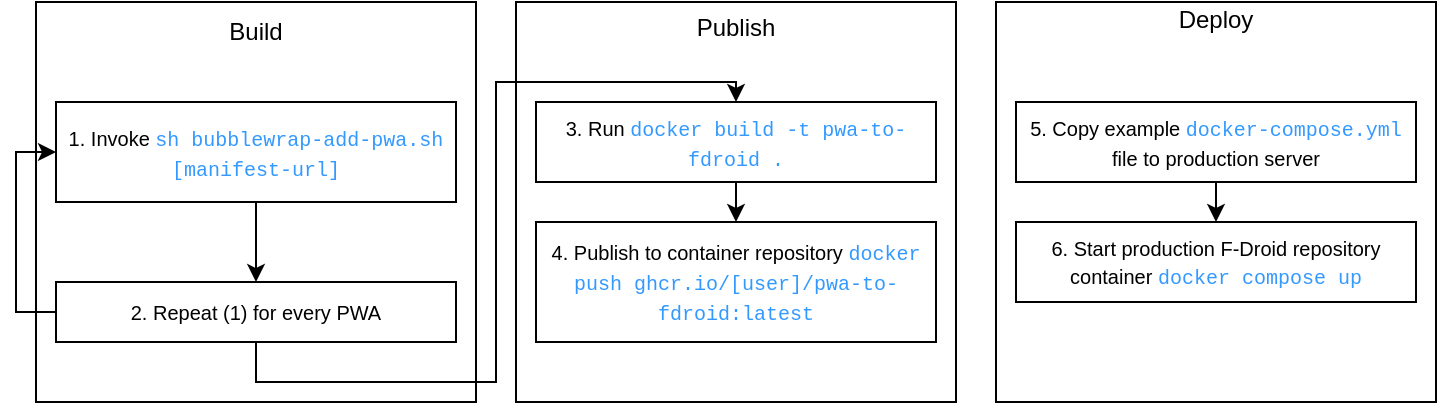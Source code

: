 <mxfile version="24.7.16">
  <diagram name="Page-1" id="TbRAq4eD3knTytK-N8-4">
    <mxGraphModel dx="954" dy="528" grid="1" gridSize="10" guides="1" tooltips="1" connect="1" arrows="1" fold="1" page="1" pageScale="1" pageWidth="850" pageHeight="1100" math="0" shadow="0">
      <root>
        <mxCell id="0" />
        <mxCell id="1" parent="0" />
        <mxCell id="yiCK8C75R0NFqTvxXmpJ-7" value="" style="group" vertex="1" connectable="0" parent="1">
          <mxGeometry x="540" y="200" width="220" height="200" as="geometry" />
        </mxCell>
        <mxCell id="yiCK8C75R0NFqTvxXmpJ-8" value="" style="rounded=0;whiteSpace=wrap;html=1;" vertex="1" parent="yiCK8C75R0NFqTvxXmpJ-7">
          <mxGeometry width="220" height="200" as="geometry" />
        </mxCell>
        <mxCell id="yiCK8C75R0NFqTvxXmpJ-9" value="Deploy" style="text;html=1;align=center;verticalAlign=middle;whiteSpace=wrap;rounded=0;" vertex="1" parent="yiCK8C75R0NFqTvxXmpJ-7">
          <mxGeometry x="70" width="80" height="17.143" as="geometry" />
        </mxCell>
        <mxCell id="yiCK8C75R0NFqTvxXmpJ-21" style="edgeStyle=orthogonalEdgeStyle;rounded=0;orthogonalLoop=1;jettySize=auto;html=1;exitX=0.5;exitY=1;exitDx=0;exitDy=0;entryX=0.5;entryY=0;entryDx=0;entryDy=0;" edge="1" parent="yiCK8C75R0NFqTvxXmpJ-7" source="yiCK8C75R0NFqTvxXmpJ-19" target="yiCK8C75R0NFqTvxXmpJ-20">
          <mxGeometry relative="1" as="geometry" />
        </mxCell>
        <mxCell id="yiCK8C75R0NFqTvxXmpJ-19" value="&lt;font style=&quot;font-size: 10px;&quot;&gt;5. Copy example &lt;font color=&quot;#3399ff&quot; face=&quot;Courier New&quot;&gt;docker-compose.yml&lt;/font&gt; file to production server&lt;br&gt;&lt;/font&gt;" style="rounded=0;whiteSpace=wrap;html=1;" vertex="1" parent="yiCK8C75R0NFqTvxXmpJ-7">
          <mxGeometry x="10" y="50" width="200" height="40" as="geometry" />
        </mxCell>
        <mxCell id="yiCK8C75R0NFqTvxXmpJ-20" value="&lt;font style=&quot;font-size: 10px;&quot;&gt;6. Start production F-Droid repository container &lt;font face=&quot;Courier New&quot;&gt;&lt;font color=&quot;#3399ff&quot;&gt;docker compose up&lt;/font&gt;&lt;br&gt;&lt;/font&gt;&lt;/font&gt;" style="rounded=0;whiteSpace=wrap;html=1;" vertex="1" parent="yiCK8C75R0NFqTvxXmpJ-7">
          <mxGeometry x="10" y="110" width="200" height="40" as="geometry" />
        </mxCell>
        <mxCell id="yiCK8C75R0NFqTvxXmpJ-1" value="" style="rounded=0;whiteSpace=wrap;html=1;" vertex="1" parent="1">
          <mxGeometry x="60" y="200" width="220" height="200" as="geometry" />
        </mxCell>
        <mxCell id="yiCK8C75R0NFqTvxXmpJ-2" value="Build" style="text;html=1;align=center;verticalAlign=middle;whiteSpace=wrap;rounded=0;" vertex="1" parent="1">
          <mxGeometry x="130" y="200" width="80" height="30" as="geometry" />
        </mxCell>
        <mxCell id="yiCK8C75R0NFqTvxXmpJ-13" style="edgeStyle=orthogonalEdgeStyle;rounded=0;orthogonalLoop=1;jettySize=auto;html=1;exitX=0.5;exitY=1;exitDx=0;exitDy=0;" edge="1" parent="1" source="yiCK8C75R0NFqTvxXmpJ-10" target="yiCK8C75R0NFqTvxXmpJ-11">
          <mxGeometry relative="1" as="geometry" />
        </mxCell>
        <mxCell id="yiCK8C75R0NFqTvxXmpJ-10" value="&lt;font style=&quot;font-size: 10px;&quot;&gt;1. Invoke &lt;font color=&quot;#3399ff&quot; style=&quot;background-color: rgb(255, 255, 255); font-size: 10px;&quot; face=&quot;Courier New&quot;&gt;sh bubblewrap-add-pwa.sh [manifest-url]&lt;/font&gt;&lt;br&gt;&lt;/font&gt;" style="rounded=0;whiteSpace=wrap;html=1;" vertex="1" parent="1">
          <mxGeometry x="70" y="250" width="200" height="50" as="geometry" />
        </mxCell>
        <mxCell id="yiCK8C75R0NFqTvxXmpJ-14" style="edgeStyle=orthogonalEdgeStyle;rounded=0;orthogonalLoop=1;jettySize=auto;html=1;exitX=0;exitY=0.5;exitDx=0;exitDy=0;entryX=0;entryY=0.5;entryDx=0;entryDy=0;" edge="1" parent="1" source="yiCK8C75R0NFqTvxXmpJ-11" target="yiCK8C75R0NFqTvxXmpJ-10">
          <mxGeometry relative="1" as="geometry" />
        </mxCell>
        <mxCell id="yiCK8C75R0NFqTvxXmpJ-11" value="&lt;font style=&quot;font-size: 10px;&quot;&gt;2. Repeat (1) for every PWA&lt;/font&gt;" style="rounded=0;whiteSpace=wrap;html=1;" vertex="1" parent="1">
          <mxGeometry x="70" y="340" width="200" height="30" as="geometry" />
        </mxCell>
        <mxCell id="yiCK8C75R0NFqTvxXmpJ-12" style="edgeStyle=orthogonalEdgeStyle;rounded=0;orthogonalLoop=1;jettySize=auto;html=1;exitX=0.5;exitY=1;exitDx=0;exitDy=0;" edge="1" parent="1" source="yiCK8C75R0NFqTvxXmpJ-11" target="yiCK8C75R0NFqTvxXmpJ-11">
          <mxGeometry relative="1" as="geometry" />
        </mxCell>
        <mxCell id="yiCK8C75R0NFqTvxXmpJ-5" value="" style="rounded=0;whiteSpace=wrap;html=1;" vertex="1" parent="1">
          <mxGeometry x="300" y="200" width="220" height="200" as="geometry" />
        </mxCell>
        <mxCell id="yiCK8C75R0NFqTvxXmpJ-6" value="Publish" style="text;html=1;align=center;verticalAlign=middle;whiteSpace=wrap;rounded=0;" vertex="1" parent="1">
          <mxGeometry x="370" y="200" width="80" height="26.571" as="geometry" />
        </mxCell>
        <mxCell id="yiCK8C75R0NFqTvxXmpJ-15" value="&lt;font style=&quot;font-size: 10px;&quot;&gt;3. Run &lt;font style=&quot;font-size: 10px;&quot; color=&quot;#3399ff&quot; face=&quot;Courier New&quot;&gt;docker build -t pwa-to-fdroid .&lt;/font&gt;&lt;br&gt;&lt;/font&gt;" style="rounded=0;whiteSpace=wrap;html=1;" vertex="1" parent="1">
          <mxGeometry x="310" y="250" width="200" height="40" as="geometry" />
        </mxCell>
        <mxCell id="yiCK8C75R0NFqTvxXmpJ-17" value="&lt;font style=&quot;font-size: 10px;&quot;&gt;4. Publish to container repository &lt;font style=&quot;font-size: 10px;&quot; color=&quot;#3399ff&quot; face=&quot;Courier New&quot;&gt;docker push ghcr.io/[user]/pwa-to-fdroid:latest&lt;/font&gt;&lt;/font&gt;" style="rounded=0;whiteSpace=wrap;html=1;" vertex="1" parent="1">
          <mxGeometry x="310" y="310" width="200" height="60" as="geometry" />
        </mxCell>
        <mxCell id="yiCK8C75R0NFqTvxXmpJ-18" style="edgeStyle=orthogonalEdgeStyle;rounded=0;orthogonalLoop=1;jettySize=auto;html=1;exitX=0.5;exitY=1;exitDx=0;exitDy=0;entryX=0.5;entryY=0;entryDx=0;entryDy=0;" edge="1" parent="1" source="yiCK8C75R0NFqTvxXmpJ-15" target="yiCK8C75R0NFqTvxXmpJ-17">
          <mxGeometry relative="1" as="geometry" />
        </mxCell>
        <mxCell id="yiCK8C75R0NFqTvxXmpJ-16" style="edgeStyle=orthogonalEdgeStyle;rounded=0;orthogonalLoop=1;jettySize=auto;html=1;exitX=0.5;exitY=1;exitDx=0;exitDy=0;entryX=0.5;entryY=0;entryDx=0;entryDy=0;" edge="1" parent="1" source="yiCK8C75R0NFqTvxXmpJ-11" target="yiCK8C75R0NFqTvxXmpJ-15">
          <mxGeometry relative="1" as="geometry">
            <Array as="points">
              <mxPoint x="170" y="390" />
              <mxPoint x="290" y="390" />
              <mxPoint x="290" y="240" />
              <mxPoint x="410" y="240" />
            </Array>
          </mxGeometry>
        </mxCell>
      </root>
    </mxGraphModel>
  </diagram>
</mxfile>
